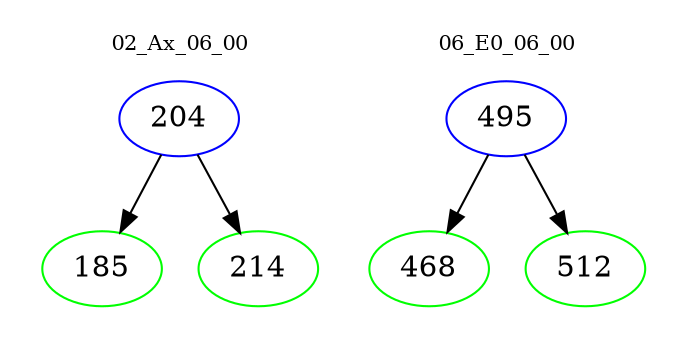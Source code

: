 digraph{
subgraph cluster_0 {
color = white
label = "02_Ax_06_00";
fontsize=10;
T0_204 [label="204", color="blue"]
T0_204 -> T0_185 [color="black"]
T0_185 [label="185", color="green"]
T0_204 -> T0_214 [color="black"]
T0_214 [label="214", color="green"]
}
subgraph cluster_1 {
color = white
label = "06_E0_06_00";
fontsize=10;
T1_495 [label="495", color="blue"]
T1_495 -> T1_468 [color="black"]
T1_468 [label="468", color="green"]
T1_495 -> T1_512 [color="black"]
T1_512 [label="512", color="green"]
}
}
